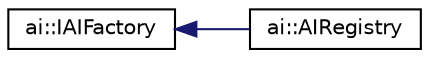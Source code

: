 digraph "Graphical Class Hierarchy"
{
  edge [fontname="Helvetica",fontsize="10",labelfontname="Helvetica",labelfontsize="10"];
  node [fontname="Helvetica",fontsize="10",shape=record];
  rankdir="LR";
  Node1 [label="ai::IAIFactory",height=0.2,width=0.4,color="black", fillcolor="white", style="filled",URL="$classai_1_1IAIFactory.html"];
  Node1 -> Node2 [dir="back",color="midnightblue",fontsize="10",style="solid",fontname="Helvetica"];
  Node2 [label="ai::AIRegistry",height=0.2,width=0.4,color="black", fillcolor="white", style="filled",URL="$classai_1_1AIRegistry.html",tooltip="The place to register your TreeNode and ICondition factories at. "];
}
